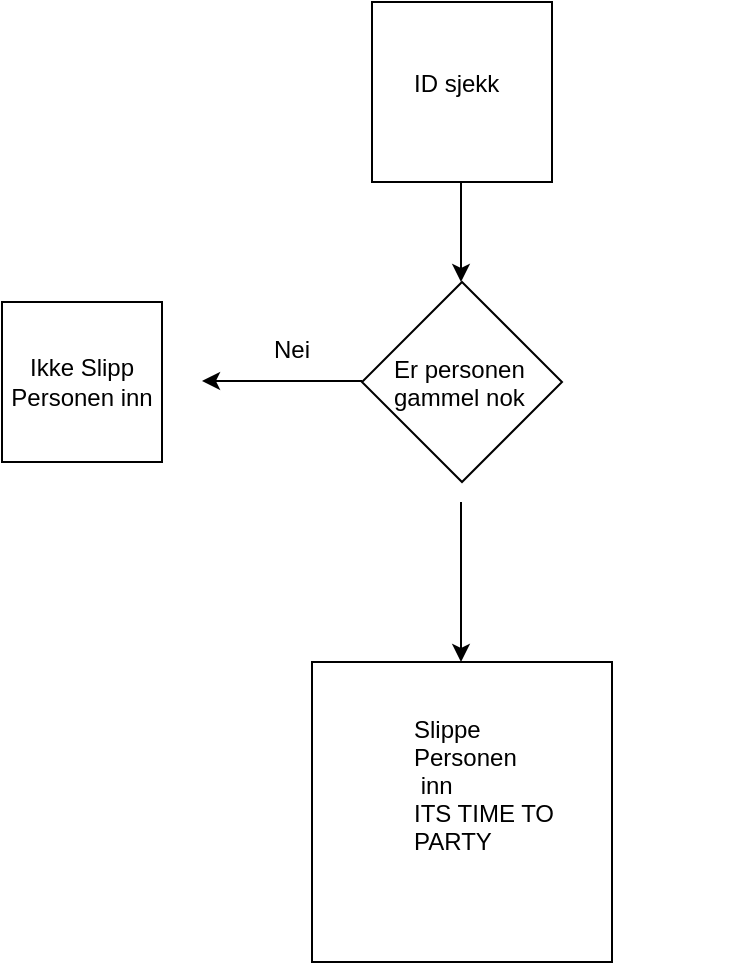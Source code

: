 <mxfile version="15.0.6" type="device"><diagram id="FY0oGtkLKBjduqa_TDrk" name="Page-1"><mxGraphModel dx="823" dy="771" grid="1" gridSize="10" guides="1" tooltips="1" connect="1" arrows="1" fold="1" page="1" pageScale="1" pageWidth="827" pageHeight="1169" math="0" shadow="0"><root><mxCell id="0"/><mxCell id="1" parent="0"/><mxCell id="bV_zJkd6VKGO8i336MkZ-1" value="" style="whiteSpace=wrap;html=1;aspect=fixed;" vertex="1" parent="1"><mxGeometry x="275" y="190" width="90" height="90" as="geometry"/></mxCell><mxCell id="bV_zJkd6VKGO8i336MkZ-2" value="" style="whiteSpace=wrap;html=1;aspect=fixed;" vertex="1" parent="1"><mxGeometry x="245" y="520" width="150" height="150" as="geometry"/></mxCell><mxCell id="bV_zJkd6VKGO8i336MkZ-4" value="" style="rhombus;whiteSpace=wrap;html=1;" vertex="1" parent="1"><mxGeometry x="270" y="330" width="100" height="100" as="geometry"/></mxCell><mxCell id="bV_zJkd6VKGO8i336MkZ-8" value="" style="endArrow=classic;html=1;" edge="1" parent="1"><mxGeometry width="50" height="50" relative="1" as="geometry"><mxPoint x="270" y="379.5" as="sourcePoint"/><mxPoint x="190" y="379.5" as="targetPoint"/></mxGeometry></mxCell><mxCell id="bV_zJkd6VKGO8i336MkZ-10" value="Nei" style="text;strokeColor=none;fillColor=none;align=left;verticalAlign=top;spacingLeft=4;spacingRight=4;overflow=hidden;rotatable=0;points=[[0,0.5],[1,0.5]];portConstraint=eastwest;" vertex="1" parent="1"><mxGeometry x="220" y="350" width="60" height="26" as="geometry"/></mxCell><mxCell id="bV_zJkd6VKGO8i336MkZ-11" value="" style="endArrow=classic;html=1;" edge="1" parent="1"><mxGeometry width="50" height="50" relative="1" as="geometry"><mxPoint x="319.5" y="280" as="sourcePoint"/><mxPoint x="319.5" y="330" as="targetPoint"/></mxGeometry></mxCell><mxCell id="bV_zJkd6VKGO8i336MkZ-12" value="" style="endArrow=classic;html=1;" edge="1" parent="1"><mxGeometry width="50" height="50" relative="1" as="geometry"><mxPoint x="319.5" y="440" as="sourcePoint"/><mxPoint x="319.5" y="520" as="targetPoint"/></mxGeometry></mxCell><mxCell id="bV_zJkd6VKGO8i336MkZ-13" value="ID sjekk" style="text;strokeColor=none;fillColor=none;align=left;verticalAlign=top;spacingLeft=4;spacingRight=4;overflow=hidden;rotatable=0;points=[[0,0.5],[1,0.5]];portConstraint=eastwest;" vertex="1" parent="1"><mxGeometry x="290" y="217" width="140" height="53" as="geometry"/></mxCell><mxCell id="bV_zJkd6VKGO8i336MkZ-14" value="Er personen&#10;gammel nok&#10;" style="text;strokeColor=none;fillColor=none;align=left;verticalAlign=top;spacingLeft=4;spacingRight=4;overflow=hidden;rotatable=0;points=[[0,0.5],[1,0.5]];portConstraint=eastwest;" vertex="1" parent="1"><mxGeometry x="280" y="360" width="80" height="55" as="geometry"/></mxCell><mxCell id="bV_zJkd6VKGO8i336MkZ-15" value="Slippe &#10;Personen&#10; inn&#10;ITS TIME TO &#10;PARTY" style="text;strokeColor=none;fillColor=none;align=left;verticalAlign=top;spacingLeft=4;spacingRight=4;overflow=hidden;rotatable=0;points=[[0,0.5],[1,0.5]];portConstraint=eastwest;" vertex="1" parent="1"><mxGeometry x="290" y="540" width="170" height="100" as="geometry"/></mxCell><mxCell id="bV_zJkd6VKGO8i336MkZ-18" value="Ikke Slipp Personen inn" style="whiteSpace=wrap;html=1;aspect=fixed;" vertex="1" parent="1"><mxGeometry x="90" y="340" width="80" height="80" as="geometry"/></mxCell></root></mxGraphModel></diagram></mxfile>